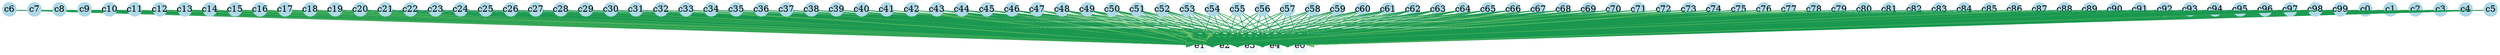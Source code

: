 digraph G {
	splines=false;
	c0[shape=circle, color=lightblue,style=filled ,height=0.30, width=0.30, fixedsize=true,];
	c1[shape=circle, color=lightblue,style=filled ,height=0.30, width=0.30, fixedsize=true,];
	c2[shape=circle, color=lightblue,style=filled ,height=0.30, width=0.30, fixedsize=true,];
	c3[shape=circle, color=lightblue,style=filled ,height=0.30, width=0.30, fixedsize=true,];
	c4[shape=circle, color=lightblue,style=filled ,height=0.30, width=0.30, fixedsize=true,];
	c5[shape=circle, color=lightblue,style=filled ,height=0.30, width=0.30, fixedsize=true,];
	c6[shape=circle, color=lightblue,style=filled ,height=0.30, width=0.30, fixedsize=true,];
	c7[shape=circle, color=lightblue,style=filled ,height=0.30, width=0.30, fixedsize=true,];
	c8[shape=circle, color=lightblue,style=filled ,height=0.30, width=0.30, fixedsize=true,];
	c9[shape=circle, color=lightblue,style=filled ,height=0.30, width=0.30, fixedsize=true,];
	c10[shape=circle, color=lightblue,style=filled ,height=0.30, width=0.30, fixedsize=true,];
	c11[shape=circle, color=lightblue,style=filled ,height=0.30, width=0.30, fixedsize=true,];
	c12[shape=circle, color=lightblue,style=filled ,height=0.30, width=0.30, fixedsize=true,];
	c13[shape=circle, color=lightblue,style=filled ,height=0.30, width=0.30, fixedsize=true,];
	c14[shape=circle, color=lightblue,style=filled ,height=0.30, width=0.30, fixedsize=true,];
	c15[shape=circle, color=lightblue,style=filled ,height=0.30, width=0.30, fixedsize=true,];
	c16[shape=circle, color=lightblue,style=filled ,height=0.30, width=0.30, fixedsize=true,];
	c17[shape=circle, color=lightblue,style=filled ,height=0.30, width=0.30, fixedsize=true,];
	c18[shape=circle, color=lightblue,style=filled ,height=0.30, width=0.30, fixedsize=true,];
	c19[shape=circle, color=lightblue,style=filled ,height=0.30, width=0.30, fixedsize=true,];
	c20[shape=circle, color=lightblue,style=filled ,height=0.30, width=0.30, fixedsize=true,];
	c21[shape=circle, color=lightblue,style=filled ,height=0.30, width=0.30, fixedsize=true,];
	c22[shape=circle, color=lightblue,style=filled ,height=0.30, width=0.30, fixedsize=true,];
	c23[shape=circle, color=lightblue,style=filled ,height=0.30, width=0.30, fixedsize=true,];
	c24[shape=circle, color=lightblue,style=filled ,height=0.30, width=0.30, fixedsize=true,];
	c25[shape=circle, color=lightblue,style=filled ,height=0.30, width=0.30, fixedsize=true,];
	c26[shape=circle, color=lightblue,style=filled ,height=0.30, width=0.30, fixedsize=true,];
	c27[shape=circle, color=lightblue,style=filled ,height=0.30, width=0.30, fixedsize=true,];
	c28[shape=circle, color=lightblue,style=filled ,height=0.30, width=0.30, fixedsize=true,];
	c29[shape=circle, color=lightblue,style=filled ,height=0.30, width=0.30, fixedsize=true,];
	c30[shape=circle, color=lightblue,style=filled ,height=0.30, width=0.30, fixedsize=true,];
	c31[shape=circle, color=lightblue,style=filled ,height=0.30, width=0.30, fixedsize=true,];
	c32[shape=circle, color=lightblue,style=filled ,height=0.30, width=0.30, fixedsize=true,];
	c33[shape=circle, color=lightblue,style=filled ,height=0.30, width=0.30, fixedsize=true,];
	c34[shape=circle, color=lightblue,style=filled ,height=0.30, width=0.30, fixedsize=true,];
	c35[shape=circle, color=lightblue,style=filled ,height=0.30, width=0.30, fixedsize=true,];
	c36[shape=circle, color=lightblue,style=filled ,height=0.30, width=0.30, fixedsize=true,];
	c37[shape=circle, color=lightblue,style=filled ,height=0.30, width=0.30, fixedsize=true,];
	c38[shape=circle, color=lightblue,style=filled ,height=0.30, width=0.30, fixedsize=true,];
	c39[shape=circle, color=lightblue,style=filled ,height=0.30, width=0.30, fixedsize=true,];
	c40[shape=circle, color=lightblue,style=filled ,height=0.30, width=0.30, fixedsize=true,];
	c41[shape=circle, color=lightblue,style=filled ,height=0.30, width=0.30, fixedsize=true,];
	c42[shape=circle, color=lightblue,style=filled ,height=0.30, width=0.30, fixedsize=true,];
	c43[shape=circle, color=lightblue,style=filled ,height=0.30, width=0.30, fixedsize=true,];
	c44[shape=circle, color=lightblue,style=filled ,height=0.30, width=0.30, fixedsize=true,];
	c45[shape=circle, color=lightblue,style=filled ,height=0.30, width=0.30, fixedsize=true,];
	c46[shape=circle, color=lightblue,style=filled ,height=0.30, width=0.30, fixedsize=true,];
	c47[shape=circle, color=lightblue,style=filled ,height=0.30, width=0.30, fixedsize=true,];
	c48[shape=circle, color=lightblue,style=filled ,height=0.30, width=0.30, fixedsize=true,];
	c49[shape=circle, color=lightblue,style=filled ,height=0.30, width=0.30, fixedsize=true,];
	c50[shape=circle, color=lightblue,style=filled ,height=0.30, width=0.30, fixedsize=true,];
	c51[shape=circle, color=lightblue,style=filled ,height=0.30, width=0.30, fixedsize=true,];
	c52[shape=circle, color=lightblue,style=filled ,height=0.30, width=0.30, fixedsize=true,];
	c53[shape=circle, color=lightblue,style=filled ,height=0.30, width=0.30, fixedsize=true,];
	c54[shape=circle, color=lightblue,style=filled ,height=0.30, width=0.30, fixedsize=true,];
	c55[shape=circle, color=lightblue,style=filled ,height=0.30, width=0.30, fixedsize=true,];
	c56[shape=circle, color=lightblue,style=filled ,height=0.30, width=0.30, fixedsize=true,];
	c57[shape=circle, color=lightblue,style=filled ,height=0.30, width=0.30, fixedsize=true,];
	c58[shape=circle, color=lightblue,style=filled ,height=0.30, width=0.30, fixedsize=true,];
	c59[shape=circle, color=lightblue,style=filled ,height=0.30, width=0.30, fixedsize=true,];
	c60[shape=circle, color=lightblue,style=filled ,height=0.30, width=0.30, fixedsize=true,];
	c61[shape=circle, color=lightblue,style=filled ,height=0.30, width=0.30, fixedsize=true,];
	c62[shape=circle, color=lightblue,style=filled ,height=0.30, width=0.30, fixedsize=true,];
	c63[shape=circle, color=lightblue,style=filled ,height=0.30, width=0.30, fixedsize=true,];
	c64[shape=circle, color=lightblue,style=filled ,height=0.30, width=0.30, fixedsize=true,];
	c65[shape=circle, color=lightblue,style=filled ,height=0.30, width=0.30, fixedsize=true,];
	c66[shape=circle, color=lightblue,style=filled ,height=0.30, width=0.30, fixedsize=true,];
	c67[shape=circle, color=lightblue,style=filled ,height=0.30, width=0.30, fixedsize=true,];
	c68[shape=circle, color=lightblue,style=filled ,height=0.30, width=0.30, fixedsize=true,];
	c69[shape=circle, color=lightblue,style=filled ,height=0.30, width=0.30, fixedsize=true,];
	c70[shape=circle, color=lightblue,style=filled ,height=0.30, width=0.30, fixedsize=true,];
	c71[shape=circle, color=lightblue,style=filled ,height=0.30, width=0.30, fixedsize=true,];
	c72[shape=circle, color=lightblue,style=filled ,height=0.30, width=0.30, fixedsize=true,];
	c73[shape=circle, color=lightblue,style=filled ,height=0.30, width=0.30, fixedsize=true,];
	c74[shape=circle, color=lightblue,style=filled ,height=0.30, width=0.30, fixedsize=true,];
	c75[shape=circle, color=lightblue,style=filled ,height=0.30, width=0.30, fixedsize=true,];
	c76[shape=circle, color=lightblue,style=filled ,height=0.30, width=0.30, fixedsize=true,];
	c77[shape=circle, color=lightblue,style=filled ,height=0.30, width=0.30, fixedsize=true,];
	c78[shape=circle, color=lightblue,style=filled ,height=0.30, width=0.30, fixedsize=true,];
	c79[shape=circle, color=lightblue,style=filled ,height=0.30, width=0.30, fixedsize=true,];
	c80[shape=circle, color=lightblue,style=filled ,height=0.30, width=0.30, fixedsize=true,];
	c81[shape=circle, color=lightblue,style=filled ,height=0.30, width=0.30, fixedsize=true,];
	c82[shape=circle, color=lightblue,style=filled ,height=0.30, width=0.30, fixedsize=true,];
	c83[shape=circle, color=lightblue,style=filled ,height=0.30, width=0.30, fixedsize=true,];
	c84[shape=circle, color=lightblue,style=filled ,height=0.30, width=0.30, fixedsize=true,];
	c85[shape=circle, color=lightblue,style=filled ,height=0.30, width=0.30, fixedsize=true,];
	c86[shape=circle, color=lightblue,style=filled ,height=0.30, width=0.30, fixedsize=true,];
	c87[shape=circle, color=lightblue,style=filled ,height=0.30, width=0.30, fixedsize=true,];
	c88[shape=circle, color=lightblue,style=filled ,height=0.30, width=0.30, fixedsize=true,];
	c89[shape=circle, color=lightblue,style=filled ,height=0.30, width=0.30, fixedsize=true,];
	c90[shape=circle, color=lightblue,style=filled ,height=0.30, width=0.30, fixedsize=true,];
	c91[shape=circle, color=lightblue,style=filled ,height=0.30, width=0.30, fixedsize=true,];
	c92[shape=circle, color=lightblue,style=filled ,height=0.30, width=0.30, fixedsize=true,];
	c93[shape=circle, color=lightblue,style=filled ,height=0.30, width=0.30, fixedsize=true,];
	c94[shape=circle, color=lightblue,style=filled ,height=0.30, width=0.30, fixedsize=true,];
	c95[shape=circle, color=lightblue,style=filled ,height=0.30, width=0.30, fixedsize=true,];
	c96[shape=circle, color=lightblue,style=filled ,height=0.30, width=0.30, fixedsize=true,];
	c97[shape=circle, color=lightblue,style=filled ,height=0.30, width=0.30, fixedsize=true,];
	c98[shape=circle, color=lightblue,style=filled ,height=0.30, width=0.30, fixedsize=true,];
	c99[shape=circle, color=lightblue,style=filled ,height=0.30, width=0.30, fixedsize=true,];
	e0[shape=box, color="#edf8fb",style=filled ,height=0.30, width=0.30, fixedsize=true,];
	e1[shape=box, color="#edf8fb",style=filled ,height=0.30, width=0.30, fixedsize=true,];
	e2[shape=box, color="#edf8fb",style=filled ,height=0.30, width=0.30, fixedsize=true,];
	e3[shape=box, color="#edf8fb",style=filled ,height=0.30, width=0.30, fixedsize=true,];
	e4[shape=box, color="#edf8fb",style=filled ,height=0.30, width=0.30, fixedsize=true,];
	"c0" -> "e0"[color="#1a9850"];
	"c0" -> "e1"[color="#66bd63"];
	"c0" -> "e2"[color="#1a9850"];
	"c0" -> "e3"[color="#1a9850"];
	"c0" -> "e4"[color="#1a9850"];
	"c1" -> "e0"[color="#1a9850"];
	"c1" -> "e1"[color="#66bd63"];
	"c1" -> "e2"[color="#1a9850"];
	"c1" -> "e3"[color="#1a9850"];
	"c1" -> "e4"[color="#1a9850"];
	"c2" -> "e0"[color="#1a9850"];
	"c2" -> "e1"[color="#1a9850"];
	"c2" -> "e2"[color="#66bd63"];
	"c2" -> "e3"[color="#1a9850"];
	"c2" -> "e4"[color="#1a9850"];
	"c3" -> "e0"[color="#1a9850"];
	"c3" -> "e1"[color="#1a9850"];
	"c3" -> "e2"[color="#1a9850"];
	"c3" -> "e3"[color="#1a9850"];
	"c3" -> "e4"[color="#1a9850"];
	"c4" -> "e0"[color="#1a9850"];
	"c4" -> "e1"[color="#1a9850"];
	"c4" -> "e2"[color="#1a9850"];
	"c4" -> "e3"[color="#66bd63"];
	"c4" -> "e4"[color="#1a9850"];
	"c5" -> "e0"[color="#1a9850"];
	"c5" -> "e1"[color="#1a9850"];
	"c5" -> "e2"[color="#1a9850"];
	"c5" -> "e3"[color="#1a9850"];
	"c5" -> "e4"[color="#1a9850"];
	"c6" -> "e0"[color="#66bd63"];
	"c6" -> "e1"[color="#1a9850"];
	"c6" -> "e2"[color="#1a9850"];
	"c6" -> "e3"[color="#1a9850"];
	"c6" -> "e4"[color="#1a9850"];
	"c7" -> "e0"[color="#1a9850"];
	"c7" -> "e1"[color="#66bd63"];
	"c7" -> "e2"[color="#66bd63"];
	"c7" -> "e3"[color="#66bd63"];
	"c7" -> "e4"[color="#1a9850"];
	"c8" -> "e0"[color="#1a9850"];
	"c8" -> "e1"[color="#1a9850"];
	"c8" -> "e2"[color="#66bd63"];
	"c8" -> "e3"[color="#1a9850"];
	"c8" -> "e4"[color="#1a9850"];
	"c9" -> "e0"[color="#1a9850"];
	"c9" -> "e1"[color="#1a9850"];
	"c9" -> "e2"[color="#1a9850"];
	"c9" -> "e3"[color="#1a9850"];
	"c9" -> "e4"[color="#1a9850"];
	"c10" -> "e0"[color="#1a9850"];
	"c10" -> "e1"[color="#66bd63"];
	"c10" -> "e2"[color="#1a9850"];
	"c10" -> "e3"[color="#1a9850"];
	"c10" -> "e4"[color="#1a9850"];
	"c11" -> "e0"[color="#1a9850"];
	"c11" -> "e1"[color="#1a9850"];
	"c11" -> "e2"[color="#1a9850"];
	"c11" -> "e3"[color="#1a9850"];
	"c11" -> "e4"[color="#66bd63"];
	"c12" -> "e0"[color="#1a9850"];
	"c12" -> "e1"[color="#66bd63"];
	"c12" -> "e2"[color="#1a9850"];
	"c12" -> "e3"[color="#1a9850"];
	"c12" -> "e4"[color="#1a9850"];
	"c13" -> "e0"[color="#1a9850"];
	"c13" -> "e1"[color="#1a9850"];
	"c13" -> "e2"[color="#66bd63"];
	"c13" -> "e3"[color="#1a9850"];
	"c13" -> "e4"[color="#1a9850"];
	"c14" -> "e0"[color="#1a9850"];
	"c14" -> "e1"[color="#1a9850"];
	"c14" -> "e2"[color="#66bd63"];
	"c14" -> "e3"[color="#1a9850"];
	"c14" -> "e4"[color="#66bd63"];
	"c15" -> "e0"[color="#1a9850"];
	"c15" -> "e1"[color="#1a9850"];
	"c15" -> "e2"[color="#66bd63"];
	"c15" -> "e3"[color="#1a9850"];
	"c15" -> "e4"[color="#1a9850"];
	"c16" -> "e0"[color="#1a9850"];
	"c16" -> "e1"[color="#66bd63"];
	"c16" -> "e2"[color="#66bd63"];
	"c16" -> "e3"[color="#1a9850"];
	"c16" -> "e4"[color="#66bd63"];
	"c17" -> "e0"[color="#1a9850"];
	"c17" -> "e1"[color="#1a9850"];
	"c17" -> "e2"[color="#1a9850"];
	"c17" -> "e3"[color="#1a9850"];
	"c17" -> "e4"[color="#1a9850"];
	"c18" -> "e0"[color="#1a9850"];
	"c18" -> "e1"[color="#66bd63"];
	"c18" -> "e2"[color="#1a9850"];
	"c18" -> "e3"[color="#1a9850"];
	"c18" -> "e4"[color="#66bd63"];
	"c19" -> "e0"[color="#1a9850"];
	"c19" -> "e1"[color="#1a9850"];
	"c19" -> "e2"[color="#1a9850"];
	"c19" -> "e3"[color="#66bd63"];
	"c19" -> "e4"[color="#1a9850"];
	"c20" -> "e0"[color="#1a9850"];
	"c20" -> "e1"[color="#1a9850"];
	"c20" -> "e2"[color="#1a9850"];
	"c20" -> "e3"[color="#1a9850"];
	"c20" -> "e4"[color="#1a9850"];
	"c21" -> "e0"[color="#1a9850"];
	"c21" -> "e1"[color="#66bd63"];
	"c21" -> "e2"[color="#1a9850"];
	"c21" -> "e3"[color="#1a9850"];
	"c21" -> "e4"[color="#1a9850"];
	"c22" -> "e0"[color="#1a9850"];
	"c22" -> "e1"[color="#1a9850"];
	"c22" -> "e2"[color="#1a9850"];
	"c22" -> "e3"[color="#1a9850"];
	"c22" -> "e4"[color="#1a9850"];
	"c23" -> "e0"[color="#1a9850"];
	"c23" -> "e1"[color="#1a9850"];
	"c23" -> "e2"[color="#1a9850"];
	"c23" -> "e3"[color="#1a9850"];
	"c23" -> "e4"[color="#1a9850"];
	"c24" -> "e0"[color="#1a9850"];
	"c24" -> "e1"[color="#1a9850"];
	"c24" -> "e2"[color="#66bd63"];
	"c24" -> "e3"[color="#1a9850"];
	"c24" -> "e4"[color="#1a9850"];
	"c25" -> "e0"[color="#1a9850"];
	"c25" -> "e1"[color="#1a9850"];
	"c25" -> "e2"[color="#1a9850"];
	"c25" -> "e3"[color="#1a9850"];
	"c25" -> "e4"[color="#1a9850"];
	"c26" -> "e0"[color="#1a9850"];
	"c26" -> "e1"[color="#1a9850"];
	"c26" -> "e2"[color="#66bd63"];
	"c26" -> "e3"[color="#1a9850"];
	"c26" -> "e4"[color="#1a9850"];
	"c27" -> "e0"[color="#1a9850"];
	"c27" -> "e1"[color="#1a9850"];
	"c27" -> "e2"[color="#1a9850"];
	"c27" -> "e3"[color="#1a9850"];
	"c27" -> "e4"[color="#1a9850"];
	"c28" -> "e0"[color="#66bd63"];
	"c28" -> "e1"[color="#1a9850"];
	"c28" -> "e2"[color="#66bd63"];
	"c28" -> "e3"[color="#66bd63"];
	"c28" -> "e4"[color="#1a9850"];
	"c29" -> "e0"[color="#1a9850"];
	"c29" -> "e1"[color="#1a9850"];
	"c29" -> "e2"[color="#1a9850"];
	"c29" -> "e3"[color="#1a9850"];
	"c29" -> "e4"[color="#1a9850"];
	"c30" -> "e0"[color="#1a9850"];
	"c30" -> "e1"[color="#1a9850"];
	"c30" -> "e2"[color="#1a9850"];
	"c30" -> "e3"[color="#1a9850"];
	"c30" -> "e4"[color="#1a9850"];
	"c31" -> "e0"[color="#1a9850"];
	"c31" -> "e1"[color="#1a9850"];
	"c31" -> "e2"[color="#1a9850"];
	"c31" -> "e3"[color="#1a9850"];
	"c31" -> "e4"[color="#1a9850"];
	"c32" -> "e0"[color="#1a9850"];
	"c32" -> "e1"[color="#1a9850"];
	"c32" -> "e2"[color="#1a9850"];
	"c32" -> "e3"[color="#1a9850"];
	"c32" -> "e4"[color="#66bd63"];
	"c33" -> "e0"[color="#1a9850"];
	"c33" -> "e1"[color="#66bd63"];
	"c33" -> "e2"[color="#1a9850"];
	"c33" -> "e3"[color="#66bd63"];
	"c33" -> "e4"[color="#1a9850"];
	"c34" -> "e0"[color="#1a9850"];
	"c34" -> "e1"[color="#1a9850"];
	"c34" -> "e2"[color="#1a9850"];
	"c34" -> "e3"[color="#1a9850"];
	"c34" -> "e4"[color="#1a9850"];
	"c35" -> "e0"[color="#1a9850"];
	"c35" -> "e1"[color="#1a9850"];
	"c35" -> "e2"[color="#1a9850"];
	"c35" -> "e3"[color="#1a9850"];
	"c35" -> "e4"[color="#1a9850"];
	"c36" -> "e0"[color="#1a9850"];
	"c36" -> "e1"[color="#1a9850"];
	"c36" -> "e2"[color="#1a9850"];
	"c36" -> "e3"[color="#66bd63"];
	"c36" -> "e4"[color="#1a9850"];
	"c37" -> "e0"[color="#66bd63"];
	"c37" -> "e1"[color="#1a9850"];
	"c37" -> "e2"[color="#1a9850"];
	"c37" -> "e3"[color="#1a9850"];
	"c37" -> "e4"[color="#1a9850"];
	"c38" -> "e0"[color="#1a9850"];
	"c38" -> "e1"[color="#1a9850"];
	"c38" -> "e2"[color="#1a9850"];
	"c38" -> "e3"[color="#1a9850"];
	"c38" -> "e4"[color="#1a9850"];
	"c39" -> "e0"[color="#66bd63"];
	"c39" -> "e1"[color="#1a9850"];
	"c39" -> "e2"[color="#1a9850"];
	"c39" -> "e3"[color="#1a9850"];
	"c39" -> "e4"[color="#1a9850"];
	"c40" -> "e0"[color="#1a9850"];
	"c40" -> "e1"[color="#1a9850"];
	"c40" -> "e2"[color="#1a9850"];
	"c40" -> "e3"[color="#1a9850"];
	"c40" -> "e4"[color="#1a9850"];
	"c41" -> "e0"[color="#1a9850"];
	"c41" -> "e1"[color="#1a9850"];
	"c41" -> "e2"[color="#66bd63"];
	"c41" -> "e3"[color="#1a9850"];
	"c41" -> "e4"[color="#66bd63"];
	"c42" -> "e0"[color="#1a9850"];
	"c42" -> "e1"[color="#1a9850"];
	"c42" -> "e2"[color="#1a9850"];
	"c42" -> "e3"[color="#1a9850"];
	"c42" -> "e4"[color="#66bd63"];
	"c43" -> "e0"[color="#1a9850"];
	"c43" -> "e1"[color="#1a9850"];
	"c43" -> "e2"[color="#1a9850"];
	"c43" -> "e3"[color="#1a9850"];
	"c43" -> "e4"[color="#1a9850"];
	"c44" -> "e0"[color="#1a9850"];
	"c44" -> "e1"[color="#1a9850"];
	"c44" -> "e2"[color="#1a9850"];
	"c44" -> "e3"[color="#1a9850"];
	"c44" -> "e4"[color="#1a9850"];
	"c45" -> "e0"[color="#66bd63"];
	"c45" -> "e1"[color="#66bd63"];
	"c45" -> "e2"[color="#1a9850"];
	"c45" -> "e3"[color="#1a9850"];
	"c45" -> "e4"[color="#1a9850"];
	"c46" -> "e0"[color="#1a9850"];
	"c46" -> "e1"[color="#1a9850"];
	"c46" -> "e2"[color="#1a9850"];
	"c46" -> "e3"[color="#1a9850"];
	"c46" -> "e4"[color="#1a9850"];
	"c47" -> "e0"[color="#1a9850"];
	"c47" -> "e1"[color="#1a9850"];
	"c47" -> "e2"[color="#66bd63"];
	"c47" -> "e3"[color="#1a9850"];
	"c47" -> "e4"[color="#66bd63"];
	"c48" -> "e0"[color="#1a9850"];
	"c48" -> "e1"[color="#1a9850"];
	"c48" -> "e2"[color="#66bd63"];
	"c48" -> "e3"[color="#1a9850"];
	"c48" -> "e4"[color="#1a9850"];
	"c49" -> "e0"[color="#66bd63"];
	"c49" -> "e1"[color="#66bd63"];
	"c49" -> "e2"[color="#1a9850"];
	"c49" -> "e3"[color="#1a9850"];
	"c49" -> "e4"[color="#1a9850"];
	"c50" -> "e0"[color="#1a9850"];
	"c50" -> "e1"[color="#1a9850"];
	"c50" -> "e2"[color="#66bd63"];
	"c50" -> "e3"[color="#1a9850"];
	"c50" -> "e4"[color="#1a9850"];
	"c51" -> "e0"[color="#66bd63"];
	"c51" -> "e1"[color="#1a9850"];
	"c51" -> "e2"[color="#1a9850"];
	"c51" -> "e3"[color="#1a9850"];
	"c51" -> "e4"[color="#1a9850"];
	"c52" -> "e0"[color="#1a9850"];
	"c52" -> "e1"[color="#66bd63"];
	"c52" -> "e2"[color="#1a9850"];
	"c52" -> "e3"[color="#1a9850"];
	"c52" -> "e4"[color="#1a9850"];
	"c53" -> "e0"[color="#1a9850"];
	"c53" -> "e1"[color="#1a9850"];
	"c53" -> "e2"[color="#1a9850"];
	"c53" -> "e3"[color="#1a9850"];
	"c53" -> "e4"[color="#1a9850"];
	"c54" -> "e0"[color="#66bd63"];
	"c54" -> "e1"[color="#1a9850"];
	"c54" -> "e2"[color="#1a9850"];
	"c54" -> "e3"[color="#1a9850"];
	"c54" -> "e4"[color="#1a9850"];
	"c55" -> "e0"[color="#1a9850"];
	"c55" -> "e1"[color="#66bd63"];
	"c55" -> "e2"[color="#1a9850"];
	"c55" -> "e3"[color="#1a9850"];
	"c55" -> "e4"[color="#1a9850"];
	"c56" -> "e0"[color="#1a9850"];
	"c56" -> "e1"[color="#1a9850"];
	"c56" -> "e2"[color="#1a9850"];
	"c56" -> "e3"[color="#1a9850"];
	"c56" -> "e4"[color="#1a9850"];
	"c57" -> "e0"[color="#1a9850"];
	"c57" -> "e1"[color="#1a9850"];
	"c57" -> "e2"[color="#1a9850"];
	"c57" -> "e3"[color="#1a9850"];
	"c57" -> "e4"[color="#1a9850"];
	"c58" -> "e0"[color="#1a9850"];
	"c58" -> "e1"[color="#1a9850"];
	"c58" -> "e2"[color="#1a9850"];
	"c58" -> "e3"[color="#1a9850"];
	"c58" -> "e4"[color="#1a9850"];
	"c59" -> "e0"[color="#1a9850"];
	"c59" -> "e1"[color="#1a9850"];
	"c59" -> "e2"[color="#1a9850"];
	"c59" -> "e3"[color="#1a9850"];
	"c59" -> "e4"[color="#1a9850"];
	"c60" -> "e0"[color="#1a9850"];
	"c60" -> "e1"[color="#1a9850"];
	"c60" -> "e2"[color="#1a9850"];
	"c60" -> "e3"[color="#1a9850"];
	"c60" -> "e4"[color="#66bd63"];
	"c61" -> "e0"[color="#1a9850"];
	"c61" -> "e1"[color="#1a9850"];
	"c61" -> "e2"[color="#1a9850"];
	"c61" -> "e3"[color="#1a9850"];
	"c61" -> "e4"[color="#1a9850"];
	"c62" -> "e0"[color="#1a9850"];
	"c62" -> "e1"[color="#1a9850"];
	"c62" -> "e2"[color="#66bd63"];
	"c62" -> "e3"[color="#1a9850"];
	"c62" -> "e4"[color="#1a9850"];
	"c63" -> "e0"[color="#1a9850"];
	"c63" -> "e1"[color="#1a9850"];
	"c63" -> "e2"[color="#1a9850"];
	"c63" -> "e3"[color="#1a9850"];
	"c63" -> "e4"[color="#1a9850"];
	"c64" -> "e0"[color="#1a9850"];
	"c64" -> "e1"[color="#1a9850"];
	"c64" -> "e2"[color="#66bd63"];
	"c64" -> "e3"[color="#1a9850"];
	"c64" -> "e4"[color="#1a9850"];
	"c65" -> "e0"[color="#1a9850"];
	"c65" -> "e1"[color="#1a9850"];
	"c65" -> "e2"[color="#1a9850"];
	"c65" -> "e3"[color="#66bd63"];
	"c65" -> "e4"[color="#1a9850"];
	"c66" -> "e0"[color="#1a9850"];
	"c66" -> "e1"[color="#1a9850"];
	"c66" -> "e2"[color="#1a9850"];
	"c66" -> "e3"[color="#1a9850"];
	"c66" -> "e4"[color="#1a9850"];
	"c67" -> "e0"[color="#1a9850"];
	"c67" -> "e1"[color="#1a9850"];
	"c67" -> "e2"[color="#66bd63"];
	"c67" -> "e3"[color="#66bd63"];
	"c67" -> "e4"[color="#1a9850"];
	"c68" -> "e0"[color="#1a9850"];
	"c68" -> "e1"[color="#1a9850"];
	"c68" -> "e2"[color="#1a9850"];
	"c68" -> "e3"[color="#1a9850"];
	"c68" -> "e4"[color="#1a9850"];
	"c69" -> "e0"[color="#1a9850"];
	"c69" -> "e1"[color="#1a9850"];
	"c69" -> "e2"[color="#1a9850"];
	"c69" -> "e3"[color="#66bd63"];
	"c69" -> "e4"[color="#1a9850"];
	"c70" -> "e0"[color="#1a9850"];
	"c70" -> "e1"[color="#1a9850"];
	"c70" -> "e2"[color="#66bd63"];
	"c70" -> "e3"[color="#1a9850"];
	"c70" -> "e4"[color="#1a9850"];
	"c71" -> "e0"[color="#1a9850"];
	"c71" -> "e1"[color="#1a9850"];
	"c71" -> "e2"[color="#1a9850"];
	"c71" -> "e3"[color="#1a9850"];
	"c71" -> "e4"[color="#1a9850"];
	"c72" -> "e0"[color="#1a9850"];
	"c72" -> "e1"[color="#66bd63"];
	"c72" -> "e2"[color="#1a9850"];
	"c72" -> "e3"[color="#1a9850"];
	"c72" -> "e4"[color="#66bd63"];
	"c73" -> "e0"[color="#66bd63"];
	"c73" -> "e1"[color="#1a9850"];
	"c73" -> "e2"[color="#1a9850"];
	"c73" -> "e3"[color="#1a9850"];
	"c73" -> "e4"[color="#1a9850"];
	"c74" -> "e0"[color="#1a9850"];
	"c74" -> "e1"[color="#1a9850"];
	"c74" -> "e2"[color="#1a9850"];
	"c74" -> "e3"[color="#66bd63"];
	"c74" -> "e4"[color="#1a9850"];
	"c75" -> "e0"[color="#1a9850"];
	"c75" -> "e1"[color="#66bd63"];
	"c75" -> "e2"[color="#1a9850"];
	"c75" -> "e3"[color="#1a9850"];
	"c75" -> "e4"[color="#1a9850"];
	"c76" -> "e0"[color="#1a9850"];
	"c76" -> "e1"[color="#1a9850"];
	"c76" -> "e2"[color="#1a9850"];
	"c76" -> "e3"[color="#1a9850"];
	"c76" -> "e4"[color="#1a9850"];
	"c77" -> "e0"[color="#1a9850"];
	"c77" -> "e1"[color="#1a9850"];
	"c77" -> "e2"[color="#1a9850"];
	"c77" -> "e3"[color="#1a9850"];
	"c77" -> "e4"[color="#66bd63"];
	"c78" -> "e0"[color="#1a9850"];
	"c78" -> "e1"[color="#1a9850"];
	"c78" -> "e2"[color="#1a9850"];
	"c78" -> "e3"[color="#1a9850"];
	"c78" -> "e4"[color="#66bd63"];
	"c79" -> "e0"[color="#66bd63"];
	"c79" -> "e1"[color="#1a9850"];
	"c79" -> "e2"[color="#1a9850"];
	"c79" -> "e3"[color="#1a9850"];
	"c79" -> "e4"[color="#1a9850"];
	"c80" -> "e0"[color="#1a9850"];
	"c80" -> "e1"[color="#1a9850"];
	"c80" -> "e2"[color="#1a9850"];
	"c80" -> "e3"[color="#1a9850"];
	"c80" -> "e4"[color="#1a9850"];
	"c81" -> "e0"[color="#1a9850"];
	"c81" -> "e1"[color="#1a9850"];
	"c81" -> "e2"[color="#1a9850"];
	"c81" -> "e3"[color="#1a9850"];
	"c81" -> "e4"[color="#1a9850"];
	"c82" -> "e0"[color="#66bd63"];
	"c82" -> "e1"[color="#1a9850"];
	"c82" -> "e2"[color="#1a9850"];
	"c82" -> "e3"[color="#1a9850"];
	"c82" -> "e4"[color="#1a9850"];
	"c83" -> "e0"[color="#1a9850"];
	"c83" -> "e1"[color="#1a9850"];
	"c83" -> "e2"[color="#66bd63"];
	"c83" -> "e3"[color="#1a9850"];
	"c83" -> "e4"[color="#1a9850"];
	"c84" -> "e0"[color="#1a9850"];
	"c84" -> "e1"[color="#1a9850"];
	"c84" -> "e2"[color="#1a9850"];
	"c84" -> "e3"[color="#1a9850"];
	"c84" -> "e4"[color="#1a9850"];
	"c85" -> "e0"[color="#1a9850"];
	"c85" -> "e1"[color="#1a9850"];
	"c85" -> "e2"[color="#1a9850"];
	"c85" -> "e3"[color="#1a9850"];
	"c85" -> "e4"[color="#1a9850"];
	"c86" -> "e0"[color="#1a9850"];
	"c86" -> "e1"[color="#1a9850"];
	"c86" -> "e2"[color="#1a9850"];
	"c86" -> "e3"[color="#66bd63"];
	"c86" -> "e4"[color="#1a9850"];
	"c87" -> "e0"[color="#1a9850"];
	"c87" -> "e1"[color="#66bd63"];
	"c87" -> "e2"[color="#1a9850"];
	"c87" -> "e3"[color="#1a9850"];
	"c87" -> "e4"[color="#66bd63"];
	"c88" -> "e0"[color="#1a9850"];
	"c88" -> "e1"[color="#1a9850"];
	"c88" -> "e2"[color="#1a9850"];
	"c88" -> "e3"[color="#1a9850"];
	"c88" -> "e4"[color="#1a9850"];
	"c89" -> "e0"[color="#1a9850"];
	"c89" -> "e1"[color="#1a9850"];
	"c89" -> "e2"[color="#1a9850"];
	"c89" -> "e3"[color="#1a9850"];
	"c89" -> "e4"[color="#1a9850"];
	"c90" -> "e0"[color="#1a9850"];
	"c90" -> "e1"[color="#1a9850"];
	"c90" -> "e2"[color="#66bd63"];
	"c90" -> "e3"[color="#1a9850"];
	"c90" -> "e4"[color="#1a9850"];
	"c91" -> "e0"[color="#1a9850"];
	"c91" -> "e1"[color="#1a9850"];
	"c91" -> "e2"[color="#1a9850"];
	"c91" -> "e3"[color="#1a9850"];
	"c91" -> "e4"[color="#1a9850"];
	"c92" -> "e0"[color="#1a9850"];
	"c92" -> "e1"[color="#1a9850"];
	"c92" -> "e2"[color="#1a9850"];
	"c92" -> "e3"[color="#1a9850"];
	"c92" -> "e4"[color="#1a9850"];
	"c93" -> "e0"[color="#1a9850"];
	"c93" -> "e1"[color="#1a9850"];
	"c93" -> "e2"[color="#1a9850"];
	"c93" -> "e3"[color="#1a9850"];
	"c93" -> "e4"[color="#1a9850"];
	"c94" -> "e0"[color="#1a9850"];
	"c94" -> "e1"[color="#1a9850"];
	"c94" -> "e2"[color="#1a9850"];
	"c94" -> "e3"[color="#66bd63"];
	"c94" -> "e4"[color="#1a9850"];
	"c95" -> "e0"[color="#1a9850"];
	"c95" -> "e1"[color="#1a9850"];
	"c95" -> "e2"[color="#1a9850"];
	"c95" -> "e3"[color="#1a9850"];
	"c95" -> "e4"[color="#1a9850"];
	"c96" -> "e0"[color="#1a9850"];
	"c96" -> "e1"[color="#1a9850"];
	"c96" -> "e2"[color="#1a9850"];
	"c96" -> "e3"[color="#1a9850"];
	"c96" -> "e4"[color="#1a9850"];
	"c97" -> "e0"[color="#1a9850"];
	"c97" -> "e1"[color="#1a9850"];
	"c97" -> "e2"[color="#1a9850"];
	"c97" -> "e3"[color="#1a9850"];
	"c97" -> "e4"[color="#1a9850"];
	"c98" -> "e0"[color="#1a9850"];
	"c98" -> "e1"[color="#1a9850"];
	"c98" -> "e2"[color="#1a9850"];
	"c98" -> "e3"[color="#1a9850"];
	"c98" -> "e4"[color="#1a9850"];
	"c99" -> "e0"[color="#66bd63"];
	"c99" -> "e1"[color="#1a9850"];
	"c99" -> "e2"[color="#1a9850"];
	"c99" -> "e3"[color="#1a9850"];
	"c99" -> "e4"[color="#1a9850"];
}